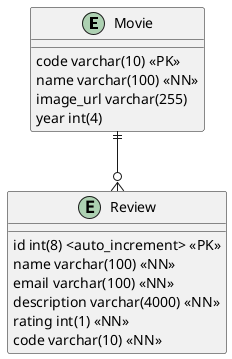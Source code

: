 @startuml "Modelo Entidad Relacion"

Entity Movie {
    code varchar(10) <<PK>>
    name varchar(100) <<NN>>
    image_url varchar(255) 
    year int(4)
    
}

Entity Review{
    id int(8) <auto_increment> <<PK>>
    name varchar(100) <<NN>>
    email varchar(100) <<NN>>
    description varchar(4000) <<NN>>
    rating int(1) <<NN>>
    code varchar(10) <<NN>>

}

Movie ||--o{ Review


@enduml
